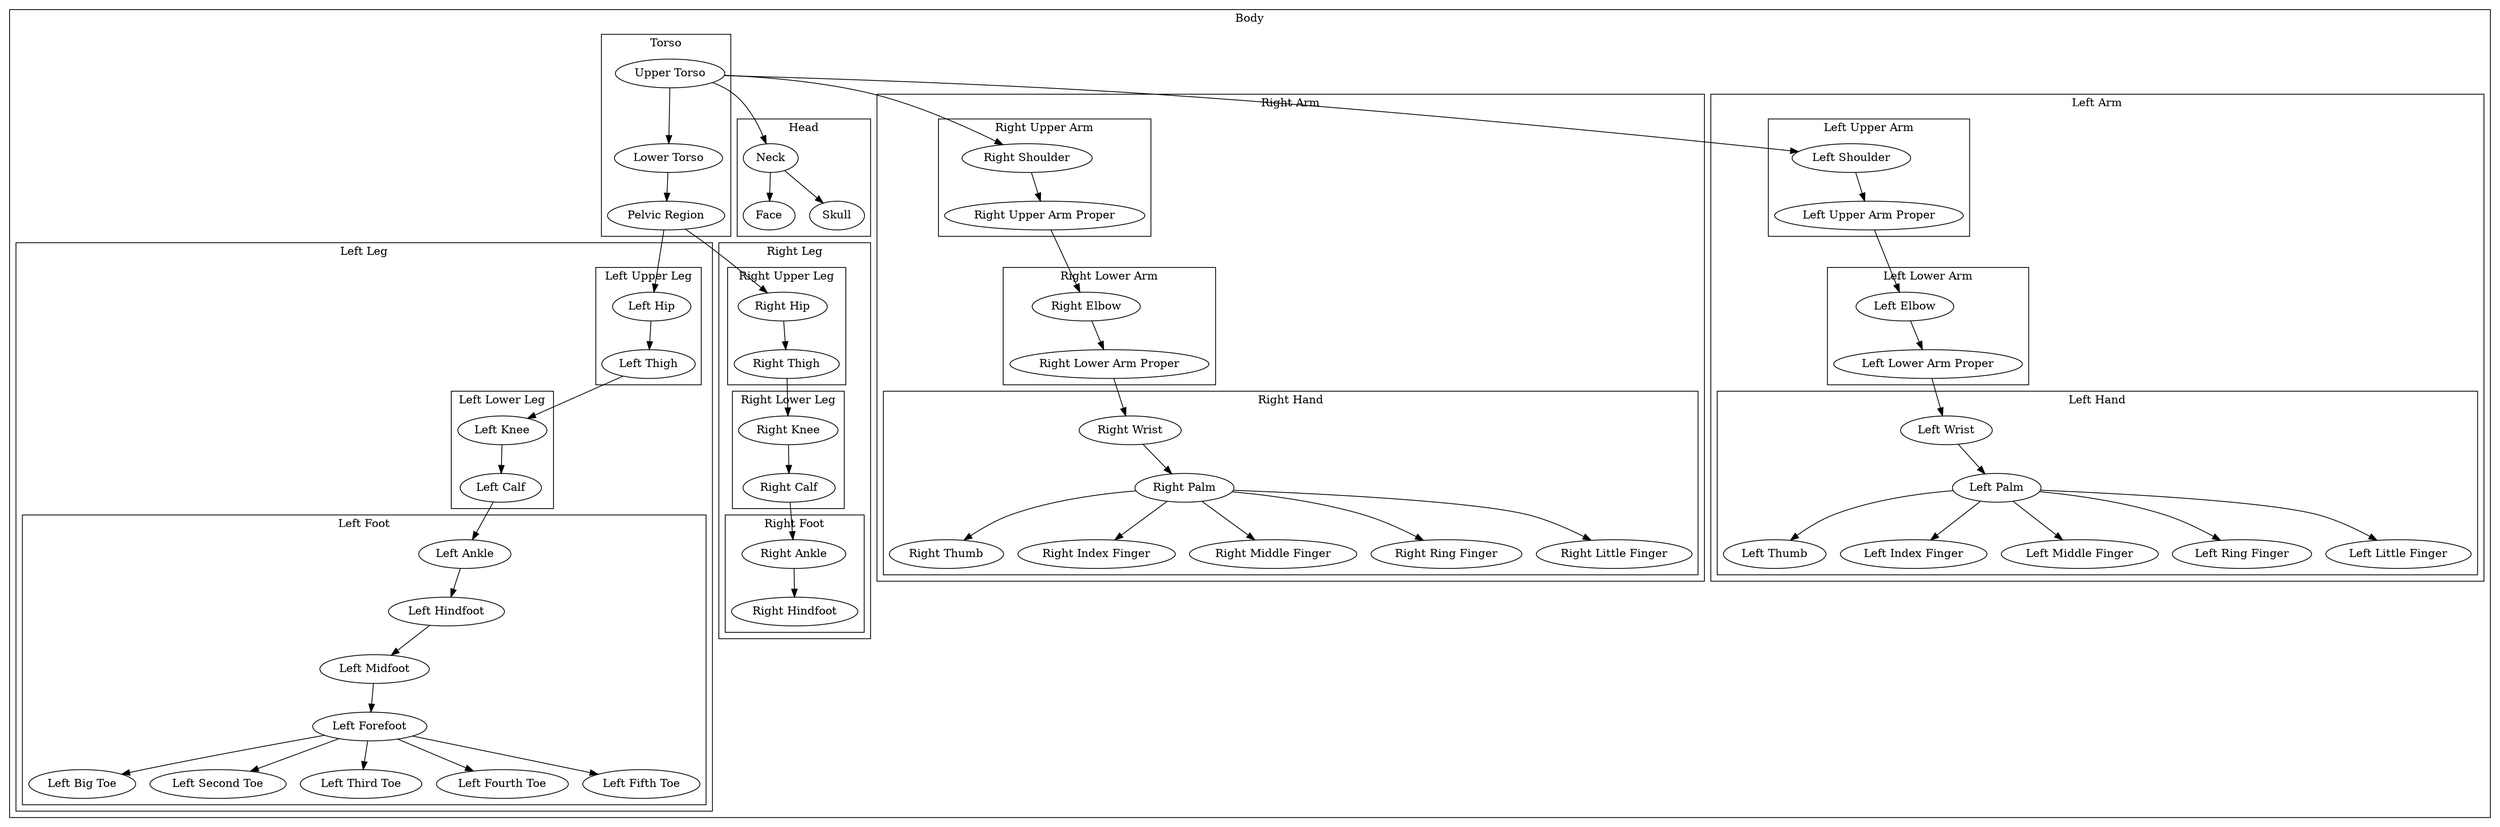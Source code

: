 digraph G {
	subgraph cluster_ROOT {
		label = "Body";
	subgraph cluster_L_LEG {
		label = "Left Leg";
	subgraph cluster_L_FOOT {
		label = "Left Foot";
		L_ANKLE [label="Left Ankle"];
		L_HINDFOOT [label="Left Hindfoot"];
		L_MIDFOOT [label="Left Midfoot"];
		L_FOREFOOT [label="Left Forefoot"];
		L_HALLUX [label="Left Big Toe"];
		L_SECOND_TOE [label="Left Second Toe"];
		L_THIRD_TOE [label="Left Third Toe"];
		L_FOURTH_TOE [label="Left Fourth Toe"];
		L_FIFTH_TOE [label="Left Fifth Toe"];
	 } 
	subgraph cluster_L_LOWER_LEG {
		label = "Left Lower Leg";
		L_KNEE [label="Left Knee"];
		L_CALF [label="Left Calf"];
	 } 
	subgraph cluster_L_UPPER_LEG {
		label = "Left Upper Leg";
		L_HIP [label="Left Hip"];
		L_THIGH [label="Left Thigh"];
	 } 
	 } 
	subgraph cluster_R_LEG {
		label = "Right Leg";
	subgraph cluster_R_FOOT {
		label = "Right Foot";
		R_ANKLE [label="Right Ankle"];
		R_HINDFOOT [label="Right Hindfoot"];
	 } 
	subgraph cluster_R_LOWER_LEG {
		label = "Right Lower Leg";
		R_KNEE [label="Right Knee"];
		R_CALF [label="Right Calf"];
	 } 
	subgraph cluster_R_UPPER_LEG {
		label = "Right Upper Leg";
		R_HIP [label="Right Hip"];
		R_THIGH [label="Right Thigh"];
	 } 
	 } 
	subgraph cluster_HEAD {
		label = "Head";
		NECK [label="Neck"];
		VISCEROCRANIUM [label="Face"];
		NEUROCRANIUM [label="Skull"];
	 } 
	subgraph cluster_TORSO {
		label = "Torso";
		UPPER_TORSO [label="Upper Torso"];
		ABDOMEN [label="Lower Torso"];
		PELVIS [label="Pelvic Region"];
	 } 
	subgraph cluster_R_ARM {
		label = "Right Arm";
	subgraph cluster_R_HAND {
		label = "Right Hand";
		R_WRIST [label="Right Wrist"];
		R_PALM [label="Right Palm"];
		R_THUMB [label="Right Thumb"];
		R_INDEX [label="Right Index Finger"];
		R_MIDDLE [label="Right Middle Finger"];
		R_RING [label="Right Ring Finger"];
		R_LITTLE [label="Right Little Finger"];
	 } 
	subgraph cluster_R_LOWER_ARM {
		label = "Right Lower Arm";
		R_ELBOW [label="Right Elbow"];
		R_LOWER_ARM_PROPER [label="Right Lower Arm Proper"];
	 } 
	subgraph cluster_R_UPPER_ARM {
		label = "Right Upper Arm";
		R_SHOULDER [label="Right Shoulder"];
		R_UPPER_ARM_PROPER [label="Right Upper Arm Proper"];
	 } 
	 } 
	subgraph cluster_L_ARM {
		label = "Left Arm";
	subgraph cluster_L_HAND {
		label = "Left Hand";
		L_WRIST [label="Left Wrist"];
		L_PALM [label="Left Palm"];
		L_THUMB [label="Left Thumb"];
		L_INDEX [label="Left Index Finger"];
		L_MIDDLE [label="Left Middle Finger"];
		L_RING [label="Left Ring Finger"];
		L_LITTLE [label="Left Little Finger"];
	 } 
	subgraph cluster_L_LOWER_ARM {
		label = "Left Lower Arm";
		L_ELBOW [label="Left Elbow"];
		L_LOWER_ARM_PROPER [label="Left Lower Arm Proper"];
	 } 
	subgraph cluster_L_UPPER_ARM {
		label = "Left Upper Arm";
		L_SHOULDER [label="Left Shoulder"];
		L_UPPER_ARM_PROPER [label="Left Upper Arm Proper"];
	 } 
	 } 
	 } 

L_CALF -> L_ANKLE;
L_ANKLE -> L_HINDFOOT;
L_HINDFOOT -> L_MIDFOOT;
L_MIDFOOT -> L_FOREFOOT;
L_FOREFOOT -> L_HALLUX;
L_FOREFOOT -> L_SECOND_TOE;
L_FOREFOOT -> L_THIRD_TOE;
L_FOREFOOT -> L_FOURTH_TOE;
L_FOREFOOT -> L_FIFTH_TOE;
L_THIGH -> L_KNEE;
L_KNEE -> L_CALF;
PELVIS -> L_HIP;
L_HIP -> L_THIGH;
R_CALF -> R_ANKLE;
R_ANKLE -> R_HINDFOOT;
R_THIGH -> R_KNEE;
R_KNEE -> R_CALF;
PELVIS -> R_HIP;
R_HIP -> R_THIGH;
UPPER_TORSO -> NECK;
NECK -> VISCEROCRANIUM;
NECK -> NEUROCRANIUM;
UPPER_TORSO -> ABDOMEN;
ABDOMEN -> PELVIS;
R_LOWER_ARM_PROPER -> R_WRIST;
R_WRIST -> R_PALM;
R_PALM -> R_THUMB;
R_PALM -> R_INDEX;
R_PALM -> R_MIDDLE;
R_PALM -> R_RING;
R_PALM -> R_LITTLE;
R_UPPER_ARM_PROPER -> R_ELBOW;
R_ELBOW -> R_LOWER_ARM_PROPER;
UPPER_TORSO -> R_SHOULDER;
R_SHOULDER -> R_UPPER_ARM_PROPER;
L_LOWER_ARM_PROPER -> L_WRIST;
L_WRIST -> L_PALM;
L_PALM -> L_THUMB;
L_PALM -> L_INDEX;
L_PALM -> L_MIDDLE;
L_PALM -> L_RING;
L_PALM -> L_LITTLE;
L_UPPER_ARM_PROPER -> L_ELBOW;
L_ELBOW -> L_LOWER_ARM_PROPER;
UPPER_TORSO -> L_SHOULDER;
L_SHOULDER -> L_UPPER_ARM_PROPER;
}
